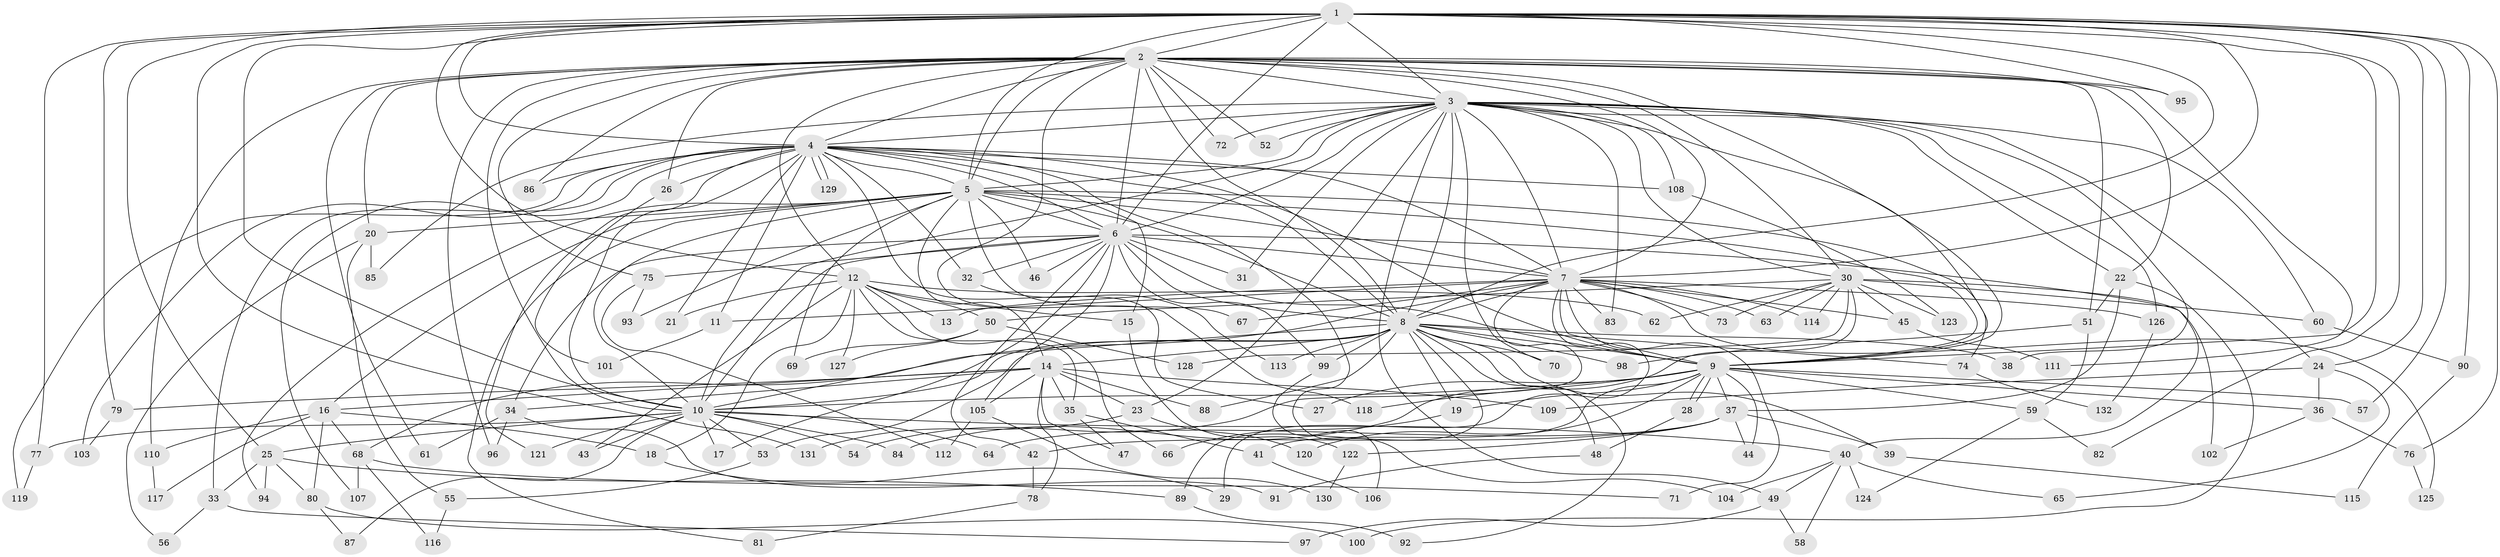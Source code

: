 // coarse degree distribution, {15: 0.015151515151515152, 35: 0.015151515151515152, 19: 0.030303030303030304, 26: 0.015151515151515152, 14: 0.015151515151515152, 16: 0.015151515151515152, 17: 0.015151515151515152, 3: 0.15151515151515152, 2: 0.4090909090909091, 11: 0.030303030303030304, 4: 0.18181818181818182, 6: 0.030303030303030304, 5: 0.030303030303030304, 7: 0.015151515151515152, 1: 0.030303030303030304}
// Generated by graph-tools (version 1.1) at 2025/17/03/04/25 18:17:20]
// undirected, 132 vertices, 289 edges
graph export_dot {
graph [start="1"]
  node [color=gray90,style=filled];
  1;
  2;
  3;
  4;
  5;
  6;
  7;
  8;
  9;
  10;
  11;
  12;
  13;
  14;
  15;
  16;
  17;
  18;
  19;
  20;
  21;
  22;
  23;
  24;
  25;
  26;
  27;
  28;
  29;
  30;
  31;
  32;
  33;
  34;
  35;
  36;
  37;
  38;
  39;
  40;
  41;
  42;
  43;
  44;
  45;
  46;
  47;
  48;
  49;
  50;
  51;
  52;
  53;
  54;
  55;
  56;
  57;
  58;
  59;
  60;
  61;
  62;
  63;
  64;
  65;
  66;
  67;
  68;
  69;
  70;
  71;
  72;
  73;
  74;
  75;
  76;
  77;
  78;
  79;
  80;
  81;
  82;
  83;
  84;
  85;
  86;
  87;
  88;
  89;
  90;
  91;
  92;
  93;
  94;
  95;
  96;
  97;
  98;
  99;
  100;
  101;
  102;
  103;
  104;
  105;
  106;
  107;
  108;
  109;
  110;
  111;
  112;
  113;
  114;
  115;
  116;
  117;
  118;
  119;
  120;
  121;
  122;
  123;
  124;
  125;
  126;
  127;
  128;
  129;
  130;
  131;
  132;
  1 -- 2;
  1 -- 3;
  1 -- 4;
  1 -- 5;
  1 -- 6;
  1 -- 7;
  1 -- 8;
  1 -- 9;
  1 -- 10;
  1 -- 12;
  1 -- 24;
  1 -- 25;
  1 -- 57;
  1 -- 76;
  1 -- 77;
  1 -- 79;
  1 -- 82;
  1 -- 90;
  1 -- 95;
  1 -- 131;
  2 -- 3;
  2 -- 4;
  2 -- 5;
  2 -- 6;
  2 -- 7;
  2 -- 8;
  2 -- 9;
  2 -- 10;
  2 -- 12;
  2 -- 20;
  2 -- 22;
  2 -- 26;
  2 -- 30;
  2 -- 51;
  2 -- 52;
  2 -- 61;
  2 -- 72;
  2 -- 75;
  2 -- 86;
  2 -- 95;
  2 -- 96;
  2 -- 110;
  2 -- 111;
  2 -- 118;
  3 -- 4;
  3 -- 5;
  3 -- 6;
  3 -- 7;
  3 -- 8;
  3 -- 9;
  3 -- 10;
  3 -- 22;
  3 -- 23;
  3 -- 24;
  3 -- 30;
  3 -- 31;
  3 -- 38;
  3 -- 49;
  3 -- 52;
  3 -- 60;
  3 -- 70;
  3 -- 72;
  3 -- 83;
  3 -- 85;
  3 -- 108;
  3 -- 126;
  4 -- 5;
  4 -- 6;
  4 -- 7;
  4 -- 8;
  4 -- 9;
  4 -- 10;
  4 -- 11;
  4 -- 15;
  4 -- 21;
  4 -- 26;
  4 -- 27;
  4 -- 32;
  4 -- 33;
  4 -- 86;
  4 -- 103;
  4 -- 104;
  4 -- 107;
  4 -- 108;
  4 -- 119;
  4 -- 121;
  4 -- 129;
  4 -- 129;
  5 -- 6;
  5 -- 7;
  5 -- 8;
  5 -- 9;
  5 -- 10;
  5 -- 14;
  5 -- 16;
  5 -- 20;
  5 -- 46;
  5 -- 67;
  5 -- 69;
  5 -- 74;
  5 -- 81;
  5 -- 93;
  5 -- 94;
  6 -- 7;
  6 -- 8;
  6 -- 9;
  6 -- 10;
  6 -- 17;
  6 -- 31;
  6 -- 32;
  6 -- 34;
  6 -- 40;
  6 -- 42;
  6 -- 46;
  6 -- 75;
  6 -- 99;
  6 -- 105;
  7 -- 8;
  7 -- 9;
  7 -- 10;
  7 -- 11;
  7 -- 13;
  7 -- 29;
  7 -- 45;
  7 -- 54;
  7 -- 63;
  7 -- 67;
  7 -- 71;
  7 -- 73;
  7 -- 83;
  7 -- 114;
  7 -- 125;
  7 -- 126;
  8 -- 9;
  8 -- 10;
  8 -- 14;
  8 -- 19;
  8 -- 38;
  8 -- 39;
  8 -- 48;
  8 -- 53;
  8 -- 68;
  8 -- 70;
  8 -- 74;
  8 -- 88;
  8 -- 89;
  8 -- 92;
  8 -- 98;
  8 -- 99;
  8 -- 113;
  9 -- 10;
  9 -- 19;
  9 -- 27;
  9 -- 28;
  9 -- 28;
  9 -- 36;
  9 -- 37;
  9 -- 41;
  9 -- 44;
  9 -- 57;
  9 -- 59;
  9 -- 118;
  9 -- 120;
  10 -- 17;
  10 -- 25;
  10 -- 40;
  10 -- 43;
  10 -- 53;
  10 -- 54;
  10 -- 64;
  10 -- 77;
  10 -- 84;
  10 -- 87;
  10 -- 121;
  11 -- 101;
  12 -- 13;
  12 -- 15;
  12 -- 18;
  12 -- 21;
  12 -- 35;
  12 -- 43;
  12 -- 50;
  12 -- 62;
  12 -- 66;
  12 -- 127;
  14 -- 16;
  14 -- 23;
  14 -- 34;
  14 -- 35;
  14 -- 47;
  14 -- 78;
  14 -- 79;
  14 -- 88;
  14 -- 105;
  14 -- 109;
  15 -- 122;
  16 -- 18;
  16 -- 68;
  16 -- 80;
  16 -- 110;
  16 -- 117;
  18 -- 29;
  19 -- 66;
  20 -- 55;
  20 -- 56;
  20 -- 85;
  22 -- 37;
  22 -- 51;
  22 -- 100;
  23 -- 120;
  23 -- 131;
  24 -- 36;
  24 -- 65;
  24 -- 109;
  25 -- 33;
  25 -- 80;
  25 -- 89;
  25 -- 94;
  26 -- 101;
  28 -- 48;
  30 -- 45;
  30 -- 50;
  30 -- 60;
  30 -- 62;
  30 -- 63;
  30 -- 73;
  30 -- 84;
  30 -- 102;
  30 -- 114;
  30 -- 123;
  30 -- 128;
  32 -- 113;
  33 -- 56;
  33 -- 97;
  34 -- 61;
  34 -- 91;
  34 -- 96;
  35 -- 41;
  35 -- 47;
  36 -- 76;
  36 -- 102;
  37 -- 39;
  37 -- 42;
  37 -- 44;
  37 -- 64;
  37 -- 122;
  39 -- 115;
  40 -- 49;
  40 -- 58;
  40 -- 65;
  40 -- 104;
  40 -- 124;
  41 -- 106;
  42 -- 78;
  45 -- 111;
  48 -- 91;
  49 -- 58;
  49 -- 97;
  50 -- 69;
  50 -- 127;
  50 -- 128;
  51 -- 59;
  51 -- 98;
  53 -- 55;
  55 -- 116;
  59 -- 82;
  59 -- 124;
  60 -- 90;
  68 -- 71;
  68 -- 107;
  68 -- 116;
  74 -- 132;
  75 -- 93;
  75 -- 112;
  76 -- 125;
  77 -- 119;
  78 -- 81;
  79 -- 103;
  80 -- 87;
  80 -- 100;
  89 -- 92;
  90 -- 115;
  99 -- 106;
  105 -- 112;
  105 -- 130;
  108 -- 123;
  110 -- 117;
  122 -- 130;
  126 -- 132;
}
